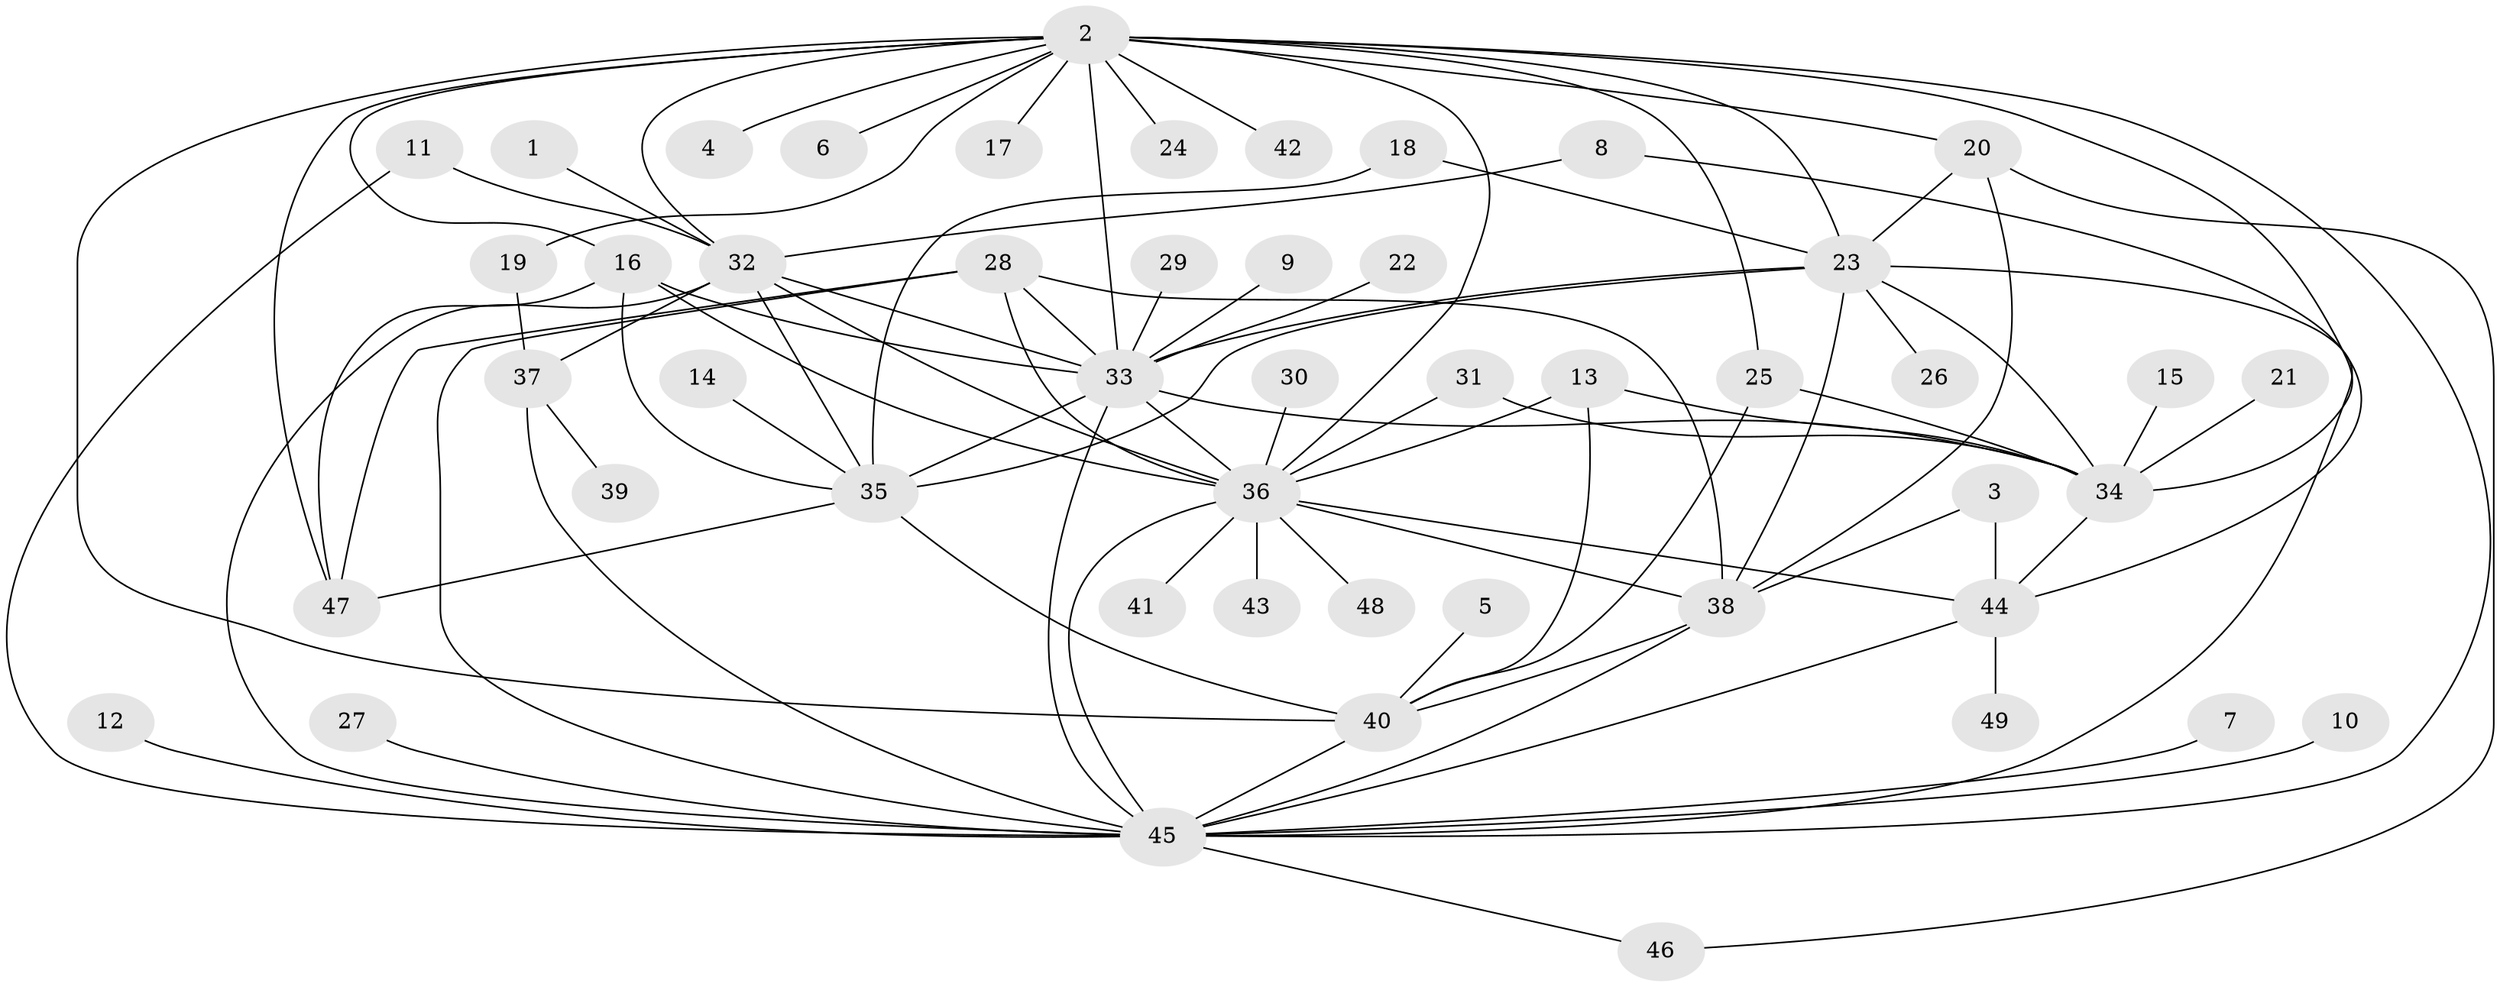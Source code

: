 // original degree distribution, {9: 0.020618556701030927, 14: 0.020618556701030927, 12: 0.010309278350515464, 10: 0.041237113402061855, 1: 0.4536082474226804, 4: 0.08247422680412371, 7: 0.030927835051546393, 3: 0.1134020618556701, 2: 0.17525773195876287, 8: 0.020618556701030927, 11: 0.010309278350515464, 6: 0.010309278350515464, 5: 0.010309278350515464}
// Generated by graph-tools (version 1.1) at 2025/25/03/09/25 03:25:53]
// undirected, 49 vertices, 90 edges
graph export_dot {
graph [start="1"]
  node [color=gray90,style=filled];
  1;
  2;
  3;
  4;
  5;
  6;
  7;
  8;
  9;
  10;
  11;
  12;
  13;
  14;
  15;
  16;
  17;
  18;
  19;
  20;
  21;
  22;
  23;
  24;
  25;
  26;
  27;
  28;
  29;
  30;
  31;
  32;
  33;
  34;
  35;
  36;
  37;
  38;
  39;
  40;
  41;
  42;
  43;
  44;
  45;
  46;
  47;
  48;
  49;
  1 -- 32 [weight=1.0];
  2 -- 4 [weight=1.0];
  2 -- 6 [weight=1.0];
  2 -- 16 [weight=1.0];
  2 -- 17 [weight=1.0];
  2 -- 19 [weight=1.0];
  2 -- 20 [weight=1.0];
  2 -- 23 [weight=1.0];
  2 -- 24 [weight=1.0];
  2 -- 25 [weight=1.0];
  2 -- 32 [weight=1.0];
  2 -- 33 [weight=3.0];
  2 -- 34 [weight=1.0];
  2 -- 36 [weight=2.0];
  2 -- 40 [weight=2.0];
  2 -- 42 [weight=1.0];
  2 -- 45 [weight=1.0];
  2 -- 47 [weight=1.0];
  3 -- 38 [weight=1.0];
  3 -- 44 [weight=1.0];
  5 -- 40 [weight=1.0];
  7 -- 45 [weight=1.0];
  8 -- 32 [weight=1.0];
  8 -- 44 [weight=1.0];
  9 -- 33 [weight=1.0];
  10 -- 45 [weight=1.0];
  11 -- 32 [weight=1.0];
  11 -- 45 [weight=1.0];
  12 -- 45 [weight=1.0];
  13 -- 34 [weight=1.0];
  13 -- 36 [weight=1.0];
  13 -- 40 [weight=1.0];
  14 -- 35 [weight=1.0];
  15 -- 34 [weight=1.0];
  16 -- 33 [weight=1.0];
  16 -- 35 [weight=1.0];
  16 -- 36 [weight=1.0];
  16 -- 47 [weight=1.0];
  18 -- 23 [weight=1.0];
  18 -- 35 [weight=1.0];
  19 -- 37 [weight=1.0];
  20 -- 23 [weight=1.0];
  20 -- 38 [weight=1.0];
  20 -- 46 [weight=1.0];
  21 -- 34 [weight=1.0];
  22 -- 33 [weight=1.0];
  23 -- 26 [weight=1.0];
  23 -- 33 [weight=1.0];
  23 -- 34 [weight=1.0];
  23 -- 35 [weight=1.0];
  23 -- 38 [weight=1.0];
  23 -- 45 [weight=1.0];
  25 -- 34 [weight=1.0];
  25 -- 40 [weight=1.0];
  27 -- 45 [weight=1.0];
  28 -- 33 [weight=1.0];
  28 -- 36 [weight=1.0];
  28 -- 38 [weight=1.0];
  28 -- 45 [weight=1.0];
  28 -- 47 [weight=1.0];
  29 -- 33 [weight=1.0];
  30 -- 36 [weight=1.0];
  31 -- 34 [weight=1.0];
  31 -- 36 [weight=1.0];
  32 -- 33 [weight=1.0];
  32 -- 35 [weight=1.0];
  32 -- 36 [weight=1.0];
  32 -- 37 [weight=1.0];
  32 -- 45 [weight=1.0];
  33 -- 34 [weight=1.0];
  33 -- 35 [weight=1.0];
  33 -- 36 [weight=2.0];
  33 -- 45 [weight=1.0];
  34 -- 44 [weight=1.0];
  35 -- 40 [weight=1.0];
  35 -- 47 [weight=1.0];
  36 -- 38 [weight=1.0];
  36 -- 41 [weight=1.0];
  36 -- 43 [weight=1.0];
  36 -- 44 [weight=1.0];
  36 -- 45 [weight=2.0];
  36 -- 48 [weight=1.0];
  37 -- 39 [weight=1.0];
  37 -- 45 [weight=1.0];
  38 -- 40 [weight=1.0];
  38 -- 45 [weight=2.0];
  40 -- 45 [weight=1.0];
  44 -- 45 [weight=1.0];
  44 -- 49 [weight=1.0];
  45 -- 46 [weight=1.0];
}
